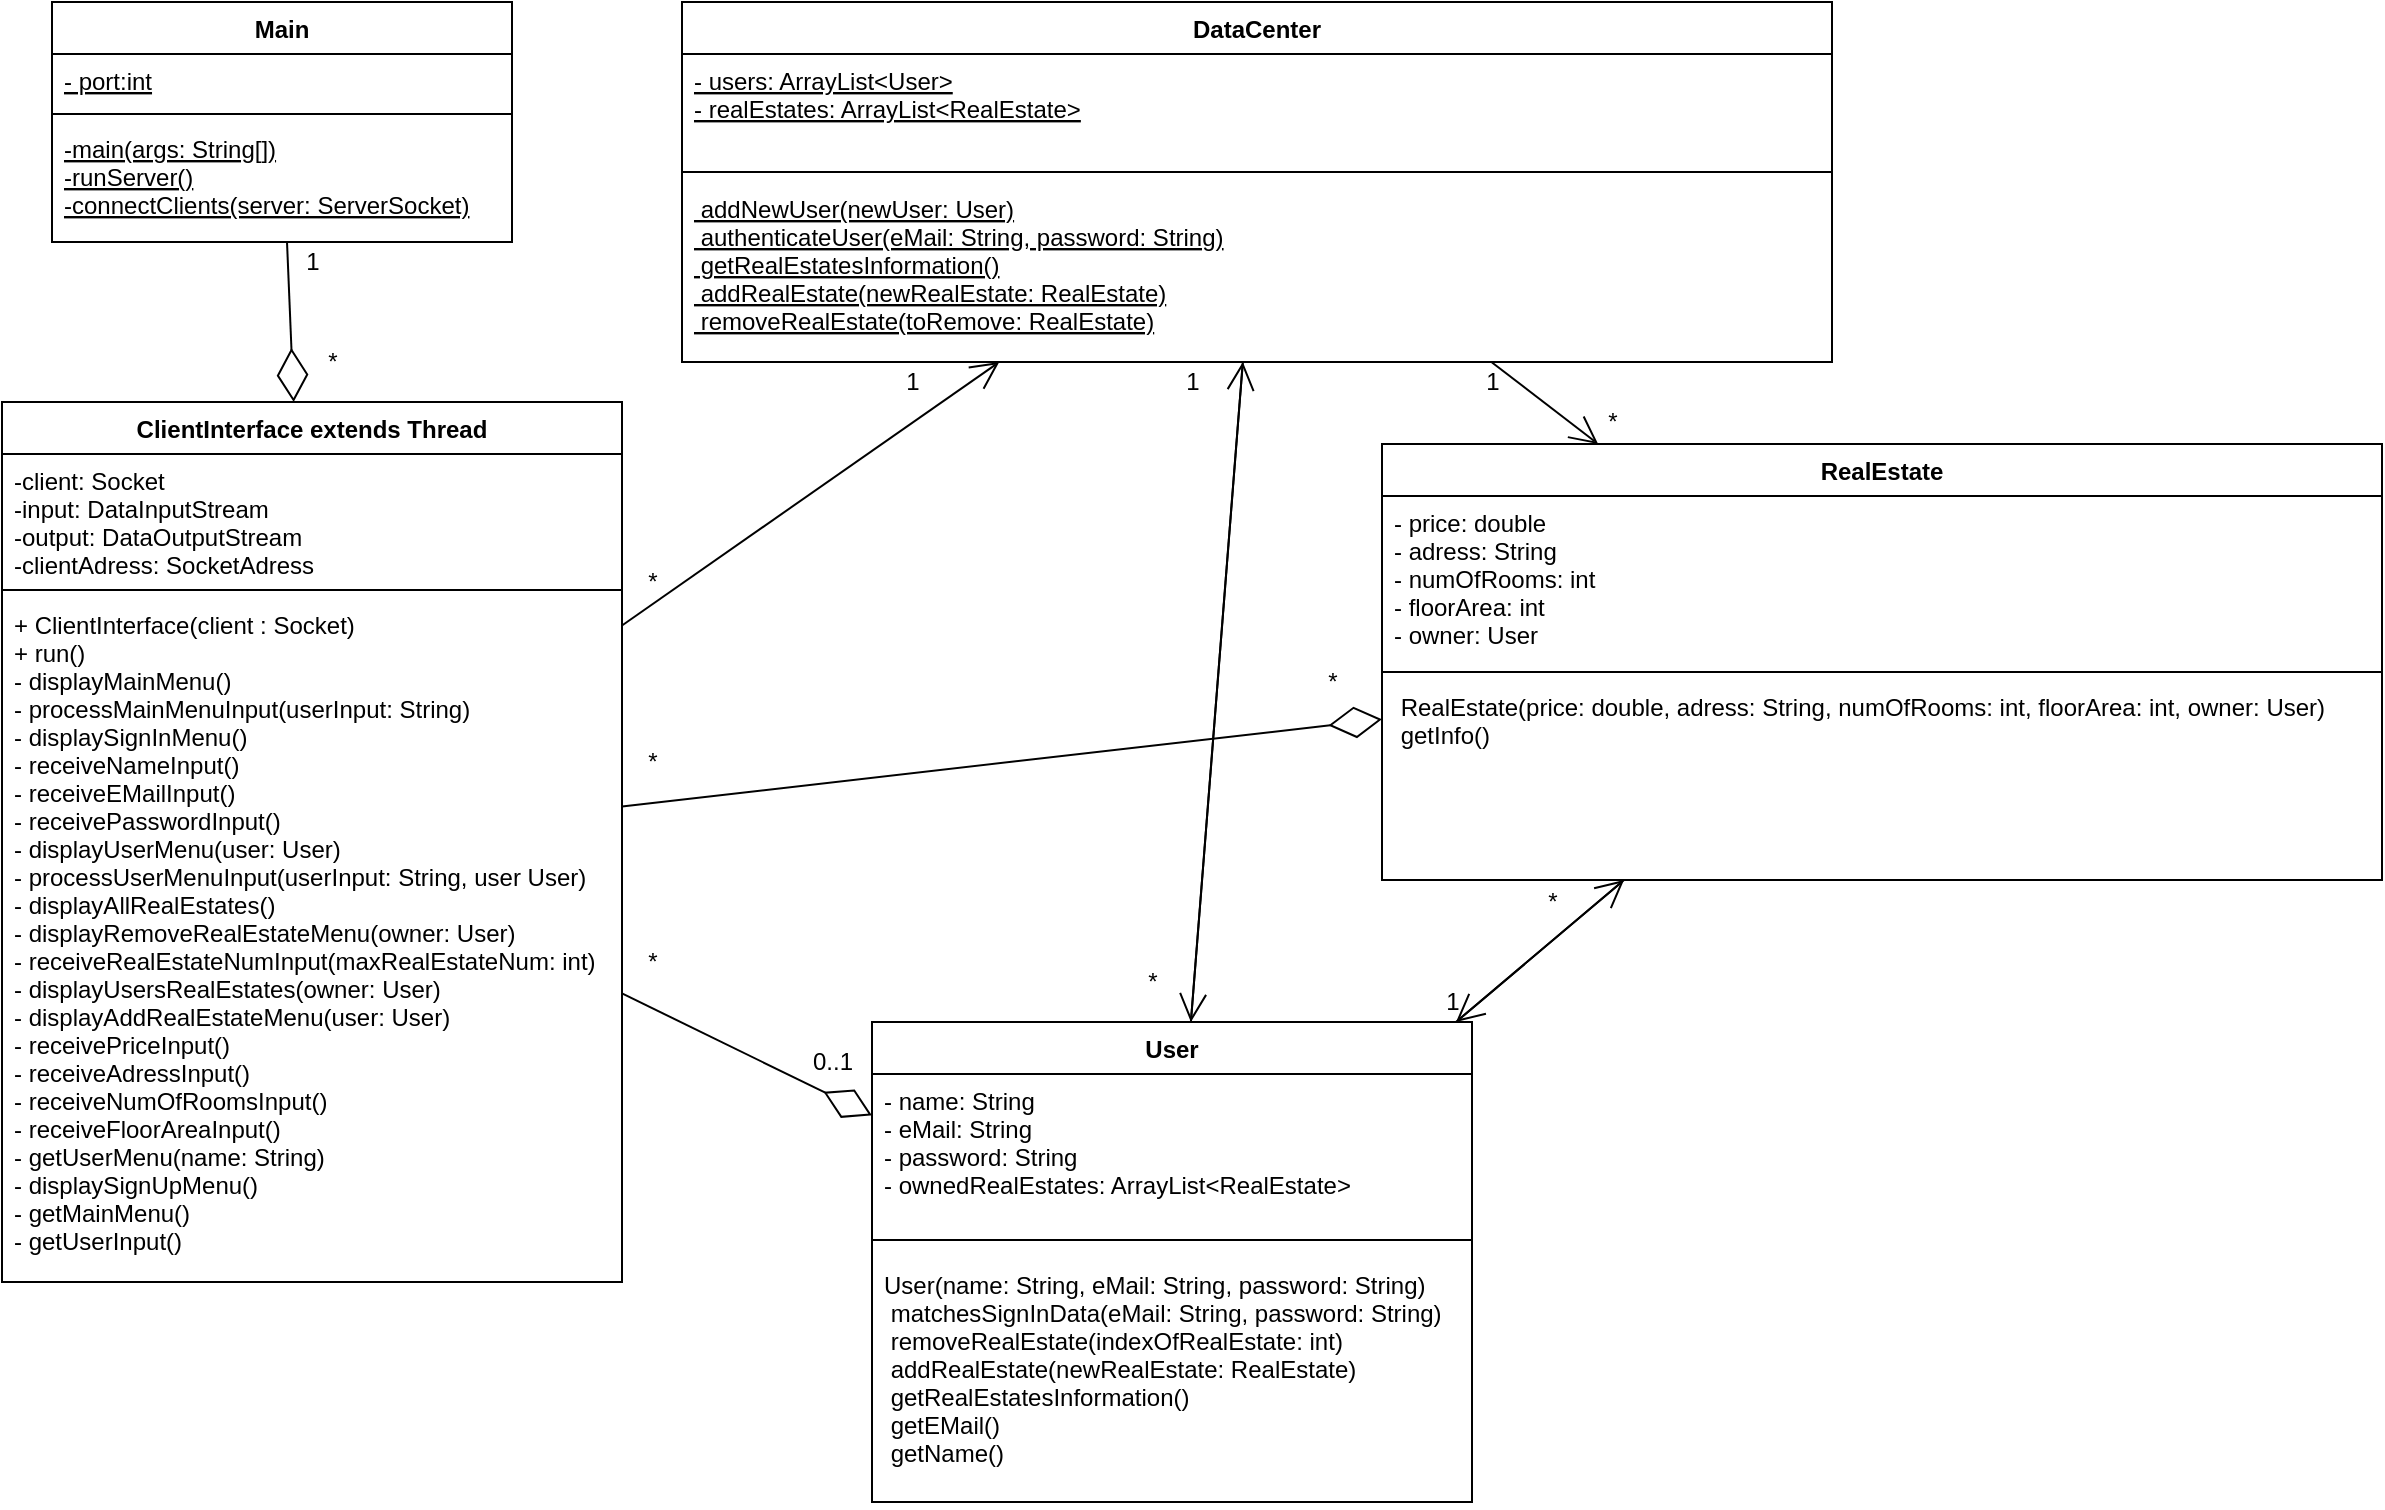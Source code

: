 <mxfile version="13.9.9" type="device"><diagram id="7ylTmlViLdBZyy-ratO3" name="Page-1"><mxGraphModel dx="1086" dy="846" grid="1" gridSize="10" guides="1" tooltips="1" connect="1" arrows="1" fold="1" page="1" pageScale="1" pageWidth="850" pageHeight="1100" math="0" shadow="0"><root><mxCell id="0"/><mxCell id="1" parent="0"/><mxCell id="hi_FXAqxv4JR-hP9kOLW-1" value="Main" style="swimlane;fontStyle=1;align=center;verticalAlign=top;childLayout=stackLayout;horizontal=1;startSize=26;horizontalStack=0;resizeParent=1;resizeParentMax=0;resizeLast=0;collapsible=1;marginBottom=0;" parent="1" vertex="1"><mxGeometry x="110" y="220" width="230" height="120" as="geometry"/></mxCell><mxCell id="hi_FXAqxv4JR-hP9kOLW-2" value="- port:int" style="text;strokeColor=none;fillColor=none;align=left;verticalAlign=top;spacingLeft=4;spacingRight=4;overflow=hidden;rotatable=0;points=[[0,0.5],[1,0.5]];portConstraint=eastwest;fontStyle=4" parent="hi_FXAqxv4JR-hP9kOLW-1" vertex="1"><mxGeometry y="26" width="230" height="26" as="geometry"/></mxCell><mxCell id="hi_FXAqxv4JR-hP9kOLW-3" value="" style="line;strokeWidth=1;fillColor=none;align=left;verticalAlign=middle;spacingTop=-1;spacingLeft=3;spacingRight=3;rotatable=0;labelPosition=right;points=[];portConstraint=eastwest;" parent="hi_FXAqxv4JR-hP9kOLW-1" vertex="1"><mxGeometry y="52" width="230" height="8" as="geometry"/></mxCell><mxCell id="hi_FXAqxv4JR-hP9kOLW-4" value="-main(args: String[])&#10;-runServer()&#10;-connectClients(server: ServerSocket)&#10;" style="text;strokeColor=none;fillColor=none;align=left;verticalAlign=top;spacingLeft=4;spacingRight=4;overflow=hidden;rotatable=0;points=[[0,0.5],[1,0.5]];portConstraint=eastwest;fontStyle=4" parent="hi_FXAqxv4JR-hP9kOLW-1" vertex="1"><mxGeometry y="60" width="230" height="60" as="geometry"/></mxCell><mxCell id="hi_FXAqxv4JR-hP9kOLW-5" value="ClientInterface extends Thread" style="swimlane;fontStyle=1;align=center;verticalAlign=top;childLayout=stackLayout;horizontal=1;startSize=26;horizontalStack=0;resizeParent=1;resizeParentMax=0;resizeLast=0;collapsible=1;marginBottom=0;" parent="1" vertex="1"><mxGeometry x="85" y="420" width="310" height="440" as="geometry"/></mxCell><mxCell id="hi_FXAqxv4JR-hP9kOLW-6" value="-client: Socket&#10;-input: DataInputStream&#10;-output: DataOutputStream&#10;-clientAdress: SocketAdress&#10;" style="text;strokeColor=none;fillColor=none;align=left;verticalAlign=top;spacingLeft=4;spacingRight=4;overflow=hidden;rotatable=0;points=[[0,0.5],[1,0.5]];portConstraint=eastwest;" parent="hi_FXAqxv4JR-hP9kOLW-5" vertex="1"><mxGeometry y="26" width="310" height="64" as="geometry"/></mxCell><mxCell id="hi_FXAqxv4JR-hP9kOLW-7" value="" style="line;strokeWidth=1;fillColor=none;align=left;verticalAlign=middle;spacingTop=-1;spacingLeft=3;spacingRight=3;rotatable=0;labelPosition=right;points=[];portConstraint=eastwest;" parent="hi_FXAqxv4JR-hP9kOLW-5" vertex="1"><mxGeometry y="90" width="310" height="8" as="geometry"/></mxCell><mxCell id="hi_FXAqxv4JR-hP9kOLW-8" value="+ ClientInterface(client : Socket)&#10;+ run()&#10;- displayMainMenu()&#10;- processMainMenuInput(userInput: String)&#10;- displaySignInMenu()&#10;- receiveNameInput()&#10;- receiveEMailInput()&#10;- receivePasswordInput()&#10;- displayUserMenu(user: User)&#10;- processUserMenuInput(userInput: String, user User)&#10;- displayAllRealEstates()&#10;- displayRemoveRealEstateMenu(owner: User)&#10;- receiveRealEstateNumInput(maxRealEstateNum: int)&#10;- displayUsersRealEstates(owner: User)&#10;- displayAddRealEstateMenu(user: User)&#10;- receivePriceInput()&#10;- receiveAdressInput()&#10;- receiveNumOfRoomsInput()&#10;- receiveFloorAreaInput()&#10;- getUserMenu(name: String)&#10;- displaySignUpMenu()&#10;- getMainMenu()&#10;- getUserInput()&#10;" style="text;strokeColor=none;fillColor=none;align=left;verticalAlign=top;spacingLeft=4;spacingRight=4;overflow=hidden;rotatable=0;points=[[0,0.5],[1,0.5]];portConstraint=eastwest;" parent="hi_FXAqxv4JR-hP9kOLW-5" vertex="1"><mxGeometry y="98" width="310" height="342" as="geometry"/></mxCell><mxCell id="hi_FXAqxv4JR-hP9kOLW-9" value="User" style="swimlane;fontStyle=1;align=center;verticalAlign=top;childLayout=stackLayout;horizontal=1;startSize=26;horizontalStack=0;resizeParent=1;resizeParentMax=0;resizeLast=0;collapsible=1;marginBottom=0;" parent="1" vertex="1"><mxGeometry x="520" y="730" width="300" height="240" as="geometry"/></mxCell><mxCell id="hi_FXAqxv4JR-hP9kOLW-10" value="- name: String&#10;- eMail: String&#10;- password: String&#10;- ownedRealEstates: ArrayList&lt;RealEstate&gt;&#10;" style="text;strokeColor=none;fillColor=none;align=left;verticalAlign=top;spacingLeft=4;spacingRight=4;overflow=hidden;rotatable=0;points=[[0,0.5],[1,0.5]];portConstraint=eastwest;" parent="hi_FXAqxv4JR-hP9kOLW-9" vertex="1"><mxGeometry y="26" width="300" height="74" as="geometry"/></mxCell><mxCell id="hi_FXAqxv4JR-hP9kOLW-11" value="" style="line;strokeWidth=1;fillColor=none;align=left;verticalAlign=middle;spacingTop=-1;spacingLeft=3;spacingRight=3;rotatable=0;labelPosition=right;points=[];portConstraint=eastwest;" parent="hi_FXAqxv4JR-hP9kOLW-9" vertex="1"><mxGeometry y="100" width="300" height="18" as="geometry"/></mxCell><mxCell id="hi_FXAqxv4JR-hP9kOLW-12" value="User(name: String, eMail: String, password: String)&#10; matchesSignInData(eMail: String, password: String)&#10; removeRealEstate(indexOfRealEstate: int)&#10; addRealEstate(newRealEstate: RealEstate)&#10; getRealEstatesInformation()&#10; getEMail()&#10; getName()" style="text;strokeColor=none;fillColor=none;align=left;verticalAlign=top;spacingLeft=4;spacingRight=4;overflow=hidden;rotatable=0;points=[[0,0.5],[1,0.5]];portConstraint=eastwest;" parent="hi_FXAqxv4JR-hP9kOLW-9" vertex="1"><mxGeometry y="118" width="300" height="122" as="geometry"/></mxCell><mxCell id="hi_FXAqxv4JR-hP9kOLW-13" value="DataCenter" style="swimlane;fontStyle=1;align=center;verticalAlign=top;childLayout=stackLayout;horizontal=1;startSize=26;horizontalStack=0;resizeParent=1;resizeParentMax=0;resizeLast=0;collapsible=1;marginBottom=0;" parent="1" vertex="1"><mxGeometry x="425" y="220" width="575" height="180" as="geometry"/></mxCell><mxCell id="hi_FXAqxv4JR-hP9kOLW-14" value="- users: ArrayList&lt;User&gt;&#10;- realEstates: ArrayList&lt;RealEstate&gt;" style="text;strokeColor=none;fillColor=none;align=left;verticalAlign=top;spacingLeft=4;spacingRight=4;overflow=hidden;rotatable=0;points=[[0,0.5],[1,0.5]];portConstraint=eastwest;fontStyle=4" parent="hi_FXAqxv4JR-hP9kOLW-13" vertex="1"><mxGeometry y="26" width="575" height="54" as="geometry"/></mxCell><mxCell id="hi_FXAqxv4JR-hP9kOLW-15" value="" style="line;strokeWidth=1;fillColor=none;align=left;verticalAlign=middle;spacingTop=-1;spacingLeft=3;spacingRight=3;rotatable=0;labelPosition=right;points=[];portConstraint=eastwest;" parent="hi_FXAqxv4JR-hP9kOLW-13" vertex="1"><mxGeometry y="80" width="575" height="10" as="geometry"/></mxCell><mxCell id="hi_FXAqxv4JR-hP9kOLW-16" value=" addNewUser(newUser: User)&#10; authenticateUser(eMail: String, password: String)&#10; getRealEstatesInformation()&#10; addRealEstate(newRealEstate: RealEstate)&#10; removeRealEstate(toRemove: RealEstate)" style="text;strokeColor=none;fillColor=none;align=left;verticalAlign=top;spacingLeft=4;spacingRight=4;overflow=hidden;rotatable=0;points=[[0,0.5],[1,0.5]];portConstraint=eastwest;fontStyle=4" parent="hi_FXAqxv4JR-hP9kOLW-13" vertex="1"><mxGeometry y="90" width="575" height="90" as="geometry"/></mxCell><mxCell id="ul5ZDdfMionyKRLc5kxO-1" value="RealEstate" style="swimlane;fontStyle=1;align=center;verticalAlign=top;childLayout=stackLayout;horizontal=1;startSize=26;horizontalStack=0;resizeParent=1;resizeParentMax=0;resizeLast=0;collapsible=1;marginBottom=0;" parent="1" vertex="1"><mxGeometry x="775" y="441" width="500" height="218" as="geometry"/></mxCell><mxCell id="ul5ZDdfMionyKRLc5kxO-2" value="- price: double&#10;- adress: String&#10;- numOfRooms: int&#10;- floorArea: int&#10;- owner: User" style="text;strokeColor=none;fillColor=none;align=left;verticalAlign=top;spacingLeft=4;spacingRight=4;overflow=hidden;rotatable=0;points=[[0,0.5],[1,0.5]];portConstraint=eastwest;fontStyle=0" parent="ul5ZDdfMionyKRLc5kxO-1" vertex="1"><mxGeometry y="26" width="500" height="84" as="geometry"/></mxCell><mxCell id="ul5ZDdfMionyKRLc5kxO-3" value="" style="line;strokeWidth=1;fillColor=none;align=left;verticalAlign=middle;spacingTop=-1;spacingLeft=3;spacingRight=3;rotatable=0;labelPosition=right;points=[];portConstraint=eastwest;" parent="ul5ZDdfMionyKRLc5kxO-1" vertex="1"><mxGeometry y="110" width="500" height="8" as="geometry"/></mxCell><mxCell id="ul5ZDdfMionyKRLc5kxO-4" value=" RealEstate(price: double, adress: String, numOfRooms: int, floorArea: int, owner: User)&#10; getInfo()" style="text;strokeColor=none;fillColor=none;align=left;verticalAlign=top;spacingLeft=4;spacingRight=4;overflow=hidden;rotatable=0;points=[[0,0.5],[1,0.5]];portConstraint=eastwest;" parent="ul5ZDdfMionyKRLc5kxO-1" vertex="1"><mxGeometry y="118" width="500" height="100" as="geometry"/></mxCell><mxCell id="bqE5hY9-FI1fmtTpGiTk-1" value="" style="endArrow=diamondThin;endFill=0;endSize=24;html=1;" parent="1" source="hi_FXAqxv4JR-hP9kOLW-1" target="hi_FXAqxv4JR-hP9kOLW-5" edge="1"><mxGeometry width="160" relative="1" as="geometry"><mxPoint x="470" y="430" as="sourcePoint"/><mxPoint x="630" y="430" as="targetPoint"/></mxGeometry></mxCell><mxCell id="bqE5hY9-FI1fmtTpGiTk-2" value="" style="endArrow=diamondThin;endFill=0;endSize=24;html=1;" parent="1" source="hi_FXAqxv4JR-hP9kOLW-5" target="hi_FXAqxv4JR-hP9kOLW-9" edge="1"><mxGeometry width="160" relative="1" as="geometry"><mxPoint x="470" y="730" as="sourcePoint"/><mxPoint x="630" y="730" as="targetPoint"/></mxGeometry></mxCell><mxCell id="bqE5hY9-FI1fmtTpGiTk-3" value="" style="endArrow=diamondThin;endFill=0;endSize=24;html=1;" parent="1" source="hi_FXAqxv4JR-hP9kOLW-5" target="ul5ZDdfMionyKRLc5kxO-1" edge="1"><mxGeometry width="160" relative="1" as="geometry"><mxPoint x="470" y="730" as="sourcePoint"/><mxPoint x="630" y="730" as="targetPoint"/></mxGeometry></mxCell><mxCell id="bqE5hY9-FI1fmtTpGiTk-4" value="1" style="text;html=1;align=center;verticalAlign=middle;resizable=0;points=[];autosize=1;" parent="1" vertex="1"><mxGeometry x="230" y="340" width="20" height="20" as="geometry"/></mxCell><mxCell id="bqE5hY9-FI1fmtTpGiTk-7" value="" style="endArrow=open;endFill=1;endSize=12;html=1;" parent="1" source="hi_FXAqxv4JR-hP9kOLW-13" target="ul5ZDdfMionyKRLc5kxO-1" edge="1"><mxGeometry width="160" relative="1" as="geometry"><mxPoint x="630" y="690" as="sourcePoint"/><mxPoint x="790" y="690" as="targetPoint"/></mxGeometry></mxCell><mxCell id="bqE5hY9-FI1fmtTpGiTk-8" value="" style="endArrow=open;endFill=1;endSize=12;html=1;" parent="1" source="hi_FXAqxv4JR-hP9kOLW-13" target="hi_FXAqxv4JR-hP9kOLW-9" edge="1"><mxGeometry width="160" relative="1" as="geometry"><mxPoint x="630" y="690" as="sourcePoint"/><mxPoint x="790" y="690" as="targetPoint"/></mxGeometry></mxCell><mxCell id="bqE5hY9-FI1fmtTpGiTk-9" value="" style="endArrow=open;endFill=1;endSize=12;html=1;" parent="1" source="hi_FXAqxv4JR-hP9kOLW-9" target="hi_FXAqxv4JR-hP9kOLW-13" edge="1"><mxGeometry width="160" relative="1" as="geometry"><mxPoint x="630" y="690" as="sourcePoint"/><mxPoint x="790" y="690" as="targetPoint"/></mxGeometry></mxCell><mxCell id="bqE5hY9-FI1fmtTpGiTk-10" value="" style="endArrow=open;endFill=1;endSize=12;html=1;" parent="1" source="hi_FXAqxv4JR-hP9kOLW-9" target="ul5ZDdfMionyKRLc5kxO-1" edge="1"><mxGeometry width="160" relative="1" as="geometry"><mxPoint x="690" y="810" as="sourcePoint"/><mxPoint x="850" y="810" as="targetPoint"/></mxGeometry></mxCell><mxCell id="bqE5hY9-FI1fmtTpGiTk-11" value="" style="endArrow=open;endFill=1;endSize=12;html=1;" parent="1" source="ul5ZDdfMionyKRLc5kxO-1" target="hi_FXAqxv4JR-hP9kOLW-9" edge="1"><mxGeometry width="160" relative="1" as="geometry"><mxPoint x="750" y="1010" as="sourcePoint"/><mxPoint x="910" y="1010" as="targetPoint"/></mxGeometry></mxCell><mxCell id="bqE5hY9-FI1fmtTpGiTk-12" value="" style="endArrow=open;endFill=1;endSize=12;html=1;" parent="1" source="hi_FXAqxv4JR-hP9kOLW-5" target="hi_FXAqxv4JR-hP9kOLW-13" edge="1"><mxGeometry width="160" relative="1" as="geometry"><mxPoint x="690" y="810" as="sourcePoint"/><mxPoint x="850" y="810" as="targetPoint"/></mxGeometry></mxCell><mxCell id="bqE5hY9-FI1fmtTpGiTk-13" value="*" style="text;html=1;align=center;verticalAlign=middle;resizable=0;points=[];autosize=1;" parent="1" vertex="1"><mxGeometry x="240" y="390" width="20" height="20" as="geometry"/></mxCell><mxCell id="bqE5hY9-FI1fmtTpGiTk-14" value="*" style="text;html=1;align=center;verticalAlign=middle;resizable=0;points=[];autosize=1;" parent="1" vertex="1"><mxGeometry x="400" y="690" width="20" height="20" as="geometry"/></mxCell><mxCell id="bqE5hY9-FI1fmtTpGiTk-15" value="0..1" style="text;html=1;align=center;verticalAlign=middle;resizable=0;points=[];autosize=1;" parent="1" vertex="1"><mxGeometry x="480" y="740" width="40" height="20" as="geometry"/></mxCell><mxCell id="bqE5hY9-FI1fmtTpGiTk-16" value="1" style="text;html=1;align=center;verticalAlign=middle;resizable=0;points=[];autosize=1;" parent="1" vertex="1"><mxGeometry x="530" y="400" width="20" height="20" as="geometry"/></mxCell><mxCell id="bqE5hY9-FI1fmtTpGiTk-17" value="1" style="text;html=1;align=center;verticalAlign=middle;resizable=0;points=[];autosize=1;" parent="1" vertex="1"><mxGeometry x="670" y="400" width="20" height="20" as="geometry"/></mxCell><mxCell id="bqE5hY9-FI1fmtTpGiTk-18" value="1" style="text;html=1;align=center;verticalAlign=middle;resizable=0;points=[];autosize=1;" parent="1" vertex="1"><mxGeometry x="820" y="400" width="20" height="20" as="geometry"/></mxCell><mxCell id="bqE5hY9-FI1fmtTpGiTk-19" value="*" style="text;html=1;align=center;verticalAlign=middle;resizable=0;points=[];autosize=1;" parent="1" vertex="1"><mxGeometry x="400" y="500" width="20" height="20" as="geometry"/></mxCell><mxCell id="bqE5hY9-FI1fmtTpGiTk-20" value="*" style="text;html=1;align=center;verticalAlign=middle;resizable=0;points=[];autosize=1;" parent="1" vertex="1"><mxGeometry x="650" y="700" width="20" height="20" as="geometry"/></mxCell><mxCell id="bqE5hY9-FI1fmtTpGiTk-21" value="1" style="text;html=1;align=center;verticalAlign=middle;resizable=0;points=[];autosize=1;" parent="1" vertex="1"><mxGeometry x="800" y="710" width="20" height="20" as="geometry"/></mxCell><mxCell id="bqE5hY9-FI1fmtTpGiTk-22" value="*" style="text;html=1;align=center;verticalAlign=middle;resizable=0;points=[];autosize=1;" parent="1" vertex="1"><mxGeometry x="850" y="660" width="20" height="20" as="geometry"/></mxCell><mxCell id="bqE5hY9-FI1fmtTpGiTk-23" value="*" style="text;html=1;align=center;verticalAlign=middle;resizable=0;points=[];autosize=1;" parent="1" vertex="1"><mxGeometry x="880" y="420" width="20" height="20" as="geometry"/></mxCell><mxCell id="bqE5hY9-FI1fmtTpGiTk-24" value="*" style="text;html=1;align=center;verticalAlign=middle;resizable=0;points=[];autosize=1;" parent="1" vertex="1"><mxGeometry x="740" y="550" width="20" height="20" as="geometry"/></mxCell><mxCell id="bqE5hY9-FI1fmtTpGiTk-25" value="*" style="text;html=1;align=center;verticalAlign=middle;resizable=0;points=[];autosize=1;" parent="1" vertex="1"><mxGeometry x="400" y="590" width="20" height="20" as="geometry"/></mxCell></root></mxGraphModel></diagram></mxfile>